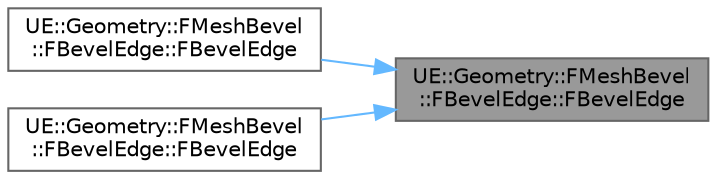 digraph "UE::Geometry::FMeshBevel::FBevelEdge::FBevelEdge"
{
 // INTERACTIVE_SVG=YES
 // LATEX_PDF_SIZE
  bgcolor="transparent";
  edge [fontname=Helvetica,fontsize=10,labelfontname=Helvetica,labelfontsize=10];
  node [fontname=Helvetica,fontsize=10,shape=box,height=0.2,width=0.4];
  rankdir="RL";
  Node1 [id="Node000001",label="UE::Geometry::FMeshBevel\l::FBevelEdge::FBevelEdge",height=0.2,width=0.4,color="gray40", fillcolor="grey60", style="filled", fontcolor="black",tooltip=" "];
  Node1 -> Node2 [id="edge1_Node000001_Node000002",dir="back",color="steelblue1",style="solid",tooltip=" "];
  Node2 [id="Node000002",label="UE::Geometry::FMeshBevel\l::FBevelEdge::FBevelEdge",height=0.2,width=0.4,color="grey40", fillcolor="white", style="filled",URL="$db/d36/structUE_1_1Geometry_1_1FMeshBevel_1_1FBevelEdge.html#af5803f09103dbfe0bafec2abc2846554",tooltip=" "];
  Node1 -> Node3 [id="edge2_Node000001_Node000003",dir="back",color="steelblue1",style="solid",tooltip=" "];
  Node3 [id="Node000003",label="UE::Geometry::FMeshBevel\l::FBevelEdge::FBevelEdge",height=0.2,width=0.4,color="grey40", fillcolor="white", style="filled",URL="$db/d36/structUE_1_1Geometry_1_1FMeshBevel_1_1FBevelEdge.html#a3c21485e5d0c8d3c06cc4f1ae72cfb42",tooltip=" "];
}
